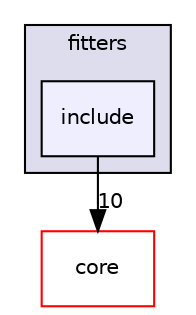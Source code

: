 digraph "genfit/fitters/include" {
  compound=true
  node [ fontsize="10", fontname="Helvetica"];
  edge [ labelfontsize="10", labelfontname="Helvetica"];
  subgraph clusterdir_84ddfff8e8c088d4b1ab178aeca71541 {
    graph [ bgcolor="#ddddee", pencolor="black", label="fitters" fontname="Helvetica", fontsize="10", URL="dir_84ddfff8e8c088d4b1ab178aeca71541.html"]
  dir_e9e6deb62ad8a2aefa28b0b5f1add1b5 [shape=box, label="include", style="filled", fillcolor="#eeeeff", pencolor="black", URL="dir_e9e6deb62ad8a2aefa28b0b5f1add1b5.html"];
  }
  dir_7a40b7556c10f243ca9453eab1d74876 [shape=box label="core" fillcolor="white" style="filled" color="red" URL="dir_7a40b7556c10f243ca9453eab1d74876.html"];
  dir_e9e6deb62ad8a2aefa28b0b5f1add1b5->dir_7a40b7556c10f243ca9453eab1d74876 [headlabel="10", labeldistance=1.5 headhref="dir_000044_000029.html"];
}
